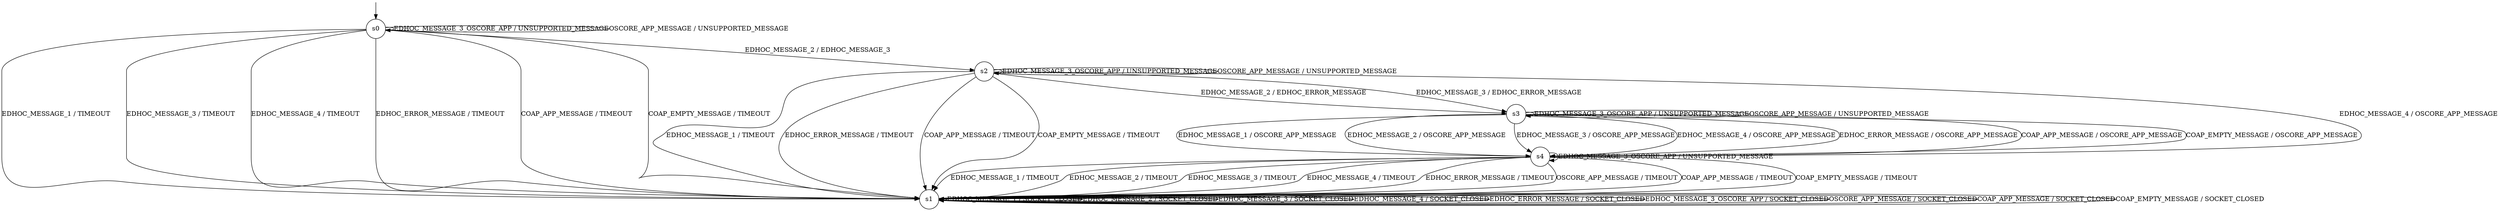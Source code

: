 digraph g {

	s0 [shape="circle" label="s0"];
	s1 [shape="circle" label="s1"];
	s2 [shape="circle" label="s2"];
	s3 [shape="circle" label="s3"];
	s4 [shape="circle" label="s4"];
	s0 -> s1 [label="EDHOC_MESSAGE_1 / TIMEOUT"];
	s0 -> s2 [label="EDHOC_MESSAGE_2 / EDHOC_MESSAGE_3"];
	s0 -> s1 [label="EDHOC_MESSAGE_3 / TIMEOUT"];
	s0 -> s1 [label="EDHOC_MESSAGE_4 / TIMEOUT"];
	s0 -> s1 [label="EDHOC_ERROR_MESSAGE / TIMEOUT"];
	s0 -> s0 [label="EDHOC_MESSAGE_3_OSCORE_APP / UNSUPPORTED_MESSAGE"];
	s0 -> s0 [label="OSCORE_APP_MESSAGE / UNSUPPORTED_MESSAGE"];
	s0 -> s1 [label="COAP_APP_MESSAGE / TIMEOUT"];
	s0 -> s1 [label="COAP_EMPTY_MESSAGE / TIMEOUT"];
	s1 -> s1 [label="EDHOC_MESSAGE_1 / SOCKET_CLOSED"];
	s1 -> s1 [label="EDHOC_MESSAGE_2 / SOCKET_CLOSED"];
	s1 -> s1 [label="EDHOC_MESSAGE_3 / SOCKET_CLOSED"];
	s1 -> s1 [label="EDHOC_MESSAGE_4 / SOCKET_CLOSED"];
	s1 -> s1 [label="EDHOC_ERROR_MESSAGE / SOCKET_CLOSED"];
	s1 -> s1 [label="EDHOC_MESSAGE_3_OSCORE_APP / SOCKET_CLOSED"];
	s1 -> s1 [label="OSCORE_APP_MESSAGE / SOCKET_CLOSED"];
	s1 -> s1 [label="COAP_APP_MESSAGE / SOCKET_CLOSED"];
	s1 -> s1 [label="COAP_EMPTY_MESSAGE / SOCKET_CLOSED"];
	s2 -> s1 [label="EDHOC_MESSAGE_1 / TIMEOUT"];
	s2 -> s3 [label="EDHOC_MESSAGE_2 / EDHOC_ERROR_MESSAGE"];
	s2 -> s3 [label="EDHOC_MESSAGE_3 / EDHOC_ERROR_MESSAGE"];
	s2 -> s4 [label="EDHOC_MESSAGE_4 / OSCORE_APP_MESSAGE"];
	s2 -> s1 [label="EDHOC_ERROR_MESSAGE / TIMEOUT"];
	s2 -> s2 [label="EDHOC_MESSAGE_3_OSCORE_APP / UNSUPPORTED_MESSAGE"];
	s2 -> s2 [label="OSCORE_APP_MESSAGE / UNSUPPORTED_MESSAGE"];
	s2 -> s1 [label="COAP_APP_MESSAGE / TIMEOUT"];
	s2 -> s1 [label="COAP_EMPTY_MESSAGE / TIMEOUT"];
	s3 -> s4 [label="EDHOC_MESSAGE_1 / OSCORE_APP_MESSAGE"];
	s3 -> s4 [label="EDHOC_MESSAGE_2 / OSCORE_APP_MESSAGE"];
	s3 -> s4 [label="EDHOC_MESSAGE_3 / OSCORE_APP_MESSAGE"];
	s3 -> s4 [label="EDHOC_MESSAGE_4 / OSCORE_APP_MESSAGE"];
	s3 -> s4 [label="EDHOC_ERROR_MESSAGE / OSCORE_APP_MESSAGE"];
	s3 -> s3 [label="EDHOC_MESSAGE_3_OSCORE_APP / UNSUPPORTED_MESSAGE"];
	s3 -> s3 [label="OSCORE_APP_MESSAGE / UNSUPPORTED_MESSAGE"];
	s3 -> s4 [label="COAP_APP_MESSAGE / OSCORE_APP_MESSAGE"];
	s3 -> s4 [label="COAP_EMPTY_MESSAGE / OSCORE_APP_MESSAGE"];
	s4 -> s1 [label="EDHOC_MESSAGE_1 / TIMEOUT"];
	s4 -> s1 [label="EDHOC_MESSAGE_2 / TIMEOUT"];
	s4 -> s1 [label="EDHOC_MESSAGE_3 / TIMEOUT"];
	s4 -> s1 [label="EDHOC_MESSAGE_4 / TIMEOUT"];
	s4 -> s1 [label="EDHOC_ERROR_MESSAGE / TIMEOUT"];
	s4 -> s4 [label="EDHOC_MESSAGE_3_OSCORE_APP / UNSUPPORTED_MESSAGE"];
	s4 -> s1 [label="OSCORE_APP_MESSAGE / TIMEOUT"];
	s4 -> s1 [label="COAP_APP_MESSAGE / TIMEOUT"];
	s4 -> s1 [label="COAP_EMPTY_MESSAGE / TIMEOUT"];

__start0 [label="" shape="none" width="0" height="0"];
__start0 -> s0;

}